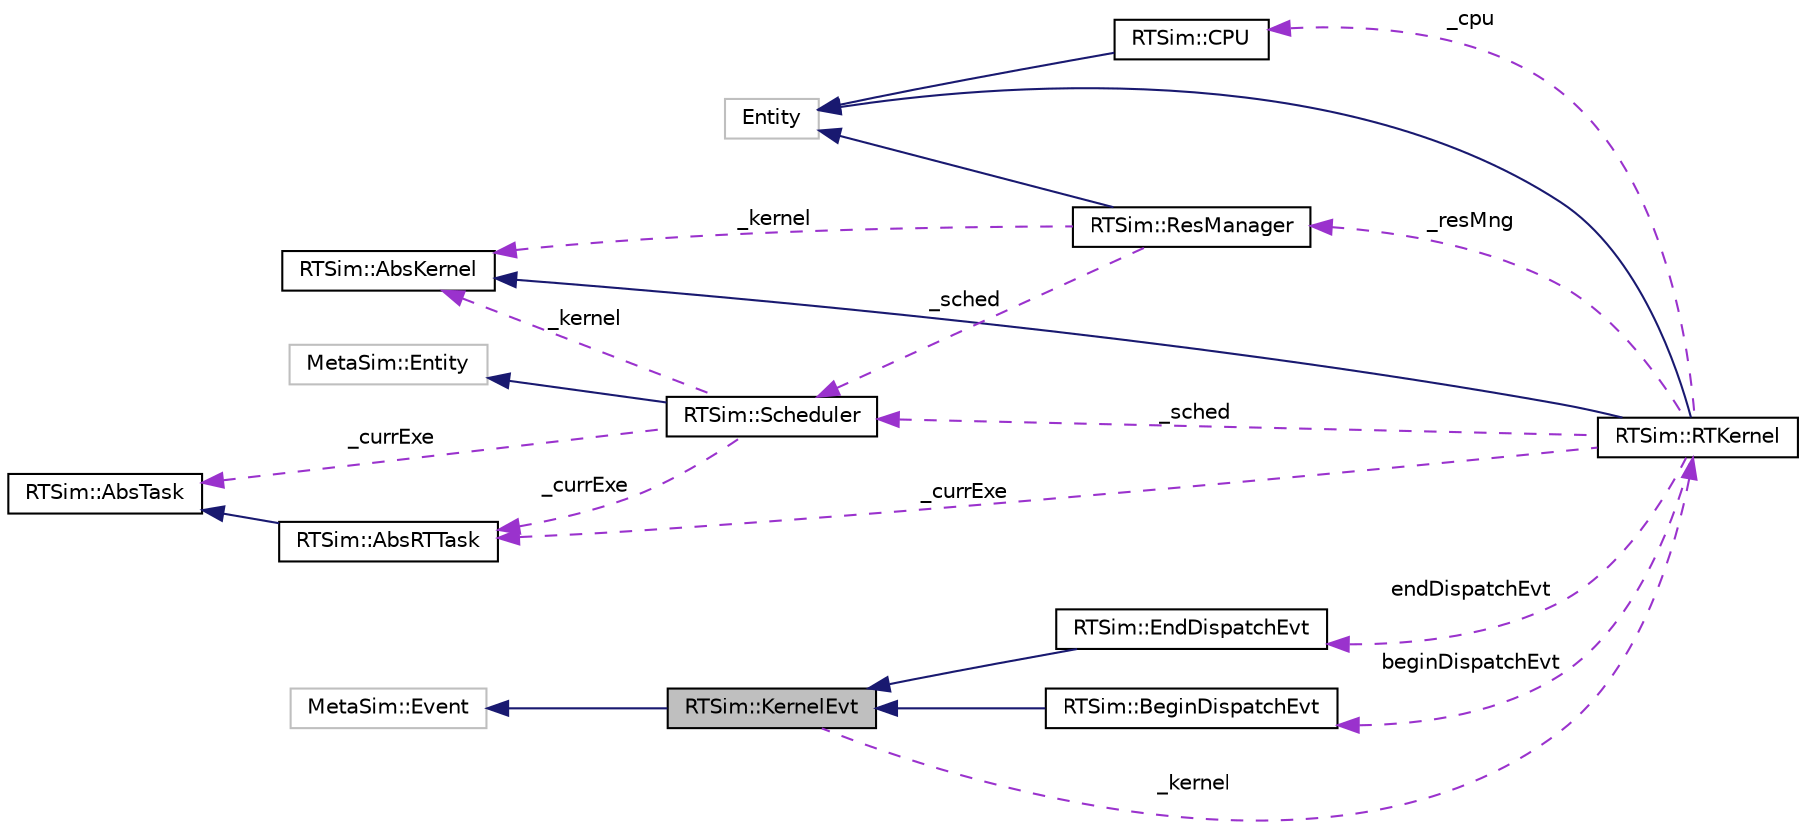 digraph "RTSim::KernelEvt"
{
  edge [fontname="Helvetica",fontsize="10",labelfontname="Helvetica",labelfontsize="10"];
  node [fontname="Helvetica",fontsize="10",shape=record];
  rankdir="LR";
  Node1 [label="RTSim::KernelEvt",height=0.2,width=0.4,color="black", fillcolor="grey75", style="filled", fontcolor="black"];
  Node2 -> Node1 [dir="back",color="midnightblue",fontsize="10",style="solid",fontname="Helvetica"];
  Node2 [label="MetaSim::Event",height=0.2,width=0.4,color="grey75", fillcolor="white", style="filled"];
  Node3 -> Node1 [dir="back",color="darkorchid3",fontsize="10",style="dashed",label=" _kernel" ,fontname="Helvetica"];
  Node3 [label="RTSim::RTKernel",height=0.2,width=0.4,color="black", fillcolor="white", style="filled",URL="$da/d3e/classRTSim_1_1RTKernel.html"];
  Node4 -> Node3 [dir="back",color="midnightblue",fontsize="10",style="solid",fontname="Helvetica"];
  Node4 [label="Entity",height=0.2,width=0.4,color="grey75", fillcolor="white", style="filled"];
  Node5 -> Node3 [dir="back",color="midnightblue",fontsize="10",style="solid",fontname="Helvetica"];
  Node5 [label="RTSim::AbsKernel",height=0.2,width=0.4,color="black", fillcolor="white", style="filled",URL="$de/d7f/classRTSim_1_1AbsKernel.html"];
  Node6 -> Node3 [dir="back",color="darkorchid3",fontsize="10",style="dashed",label=" _resMng" ,fontname="Helvetica"];
  Node6 [label="RTSim::ResManager",height=0.2,width=0.4,color="black", fillcolor="white", style="filled",URL="$dc/d36/classRTSim_1_1ResManager.html"];
  Node4 -> Node6 [dir="back",color="midnightblue",fontsize="10",style="solid",fontname="Helvetica"];
  Node5 -> Node6 [dir="back",color="darkorchid3",fontsize="10",style="dashed",label=" _kernel" ,fontname="Helvetica"];
  Node7 -> Node6 [dir="back",color="darkorchid3",fontsize="10",style="dashed",label=" _sched" ,fontname="Helvetica"];
  Node7 [label="RTSim::Scheduler",height=0.2,width=0.4,color="black", fillcolor="white", style="filled",URL="$d6/d9d/classRTSim_1_1Scheduler.html"];
  Node8 -> Node7 [dir="back",color="midnightblue",fontsize="10",style="solid",fontname="Helvetica"];
  Node8 [label="MetaSim::Entity",height=0.2,width=0.4,color="grey75", fillcolor="white", style="filled"];
  Node9 -> Node7 [dir="back",color="darkorchid3",fontsize="10",style="dashed",label=" _currExe" ,fontname="Helvetica"];
  Node9 [label="RTSim::AbsTask",height=0.2,width=0.4,color="black", fillcolor="white", style="filled",URL="$de/d5f/classRTSim_1_1AbsTask.html"];
  Node10 -> Node7 [dir="back",color="darkorchid3",fontsize="10",style="dashed",label=" _currExe" ,fontname="Helvetica"];
  Node10 [label="RTSim::AbsRTTask",height=0.2,width=0.4,color="black", fillcolor="white", style="filled",URL="$d3/d04/classRTSim_1_1AbsRTTask.html"];
  Node9 -> Node10 [dir="back",color="midnightblue",fontsize="10",style="solid",fontname="Helvetica"];
  Node5 -> Node7 [dir="back",color="darkorchid3",fontsize="10",style="dashed",label=" _kernel" ,fontname="Helvetica"];
  Node10 -> Node3 [dir="back",color="darkorchid3",fontsize="10",style="dashed",label=" _currExe" ,fontname="Helvetica"];
  Node11 -> Node3 [dir="back",color="darkorchid3",fontsize="10",style="dashed",label=" _cpu" ,fontname="Helvetica"];
  Node11 [label="RTSim::CPU",height=0.2,width=0.4,color="black", fillcolor="white", style="filled",URL="$de/d98/classRTSim_1_1CPU.html"];
  Node4 -> Node11 [dir="back",color="midnightblue",fontsize="10",style="solid",fontname="Helvetica"];
  Node7 -> Node3 [dir="back",color="darkorchid3",fontsize="10",style="dashed",label=" _sched" ,fontname="Helvetica"];
  Node12 -> Node3 [dir="back",color="darkorchid3",fontsize="10",style="dashed",label=" endDispatchEvt" ,fontname="Helvetica"];
  Node12 [label="RTSim::EndDispatchEvt",height=0.2,width=0.4,color="black", fillcolor="white", style="filled",URL="$df/d39/classRTSim_1_1EndDispatchEvt.html"];
  Node1 -> Node12 [dir="back",color="midnightblue",fontsize="10",style="solid",fontname="Helvetica"];
  Node13 -> Node3 [dir="back",color="darkorchid3",fontsize="10",style="dashed",label=" beginDispatchEvt" ,fontname="Helvetica"];
  Node13 [label="RTSim::BeginDispatchEvt",height=0.2,width=0.4,color="black", fillcolor="white", style="filled",URL="$d6/d8f/classRTSim_1_1BeginDispatchEvt.html"];
  Node1 -> Node13 [dir="back",color="midnightblue",fontsize="10",style="solid",fontname="Helvetica"];
}
